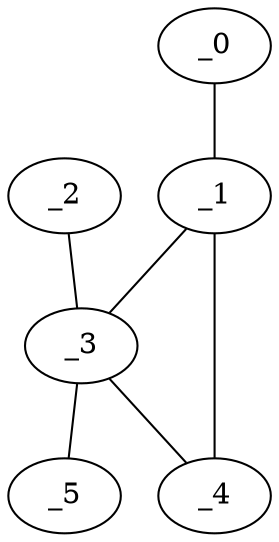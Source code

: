 graph WP1_0143 {
	_0	 [x="1.19793",
		y="2.9345"];
	_1	 [x="1.32048",
		y="0.725381"];
	_0 -- _1;
	_3	 [x="2.01",
		y="0.48"];
	_1 -- _3;
	_4	 [x="1.19288",
		y="2.29494"];
	_1 -- _4;
	_2	 [x="1.88537",
		y="2.81724"];
	_2 -- _3;
	_3 -- _4;
	_5	 [x="1.00167",
		y="0.504954"];
	_3 -- _5;
}
